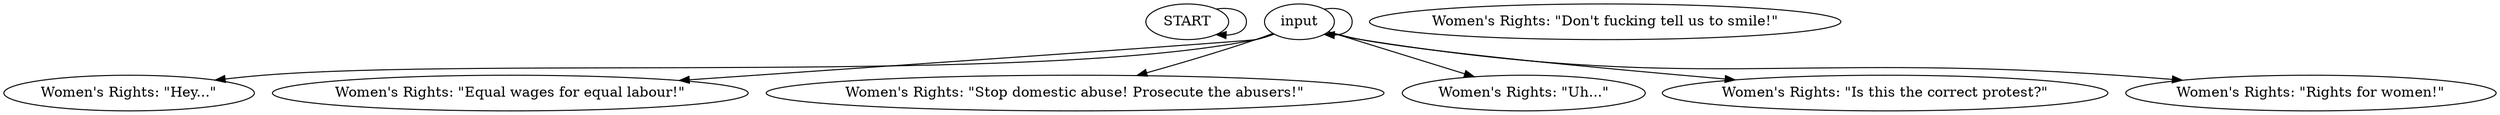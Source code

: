 # GATES / WOMENS RIGHTS first phase barks
# Barks for WR protester. If it comes out interesting and fun, and not some sort of boring shit unimaginative garbage.
# ==================================================
digraph G {
	  0 [label="START"];
	  1 [label="input"];
	  2 [label="Women's Rights: \"Hey...\""];
	  3 [label="Women's Rights: \"Equal wages for equal labour!\""];
	  4 [label="Women's Rights: \"Don't fucking tell us to smile!\""];
	  5 [label="Women's Rights: \"Stop domestic abuse! Prosecute the abusers!\""];
	  6 [label="Women's Rights: \"Uh...\""];
	  7 [label="Women's Rights: \"Is this the correct protest?\""];
	  8 [label="Women's Rights: \"Rights for women!\""];
	  0 -> 0
	  1 -> 1
	  1 -> 2
	  1 -> 3
	  1 -> 5
	  1 -> 6
	  1 -> 7
	  1 -> 8
}

